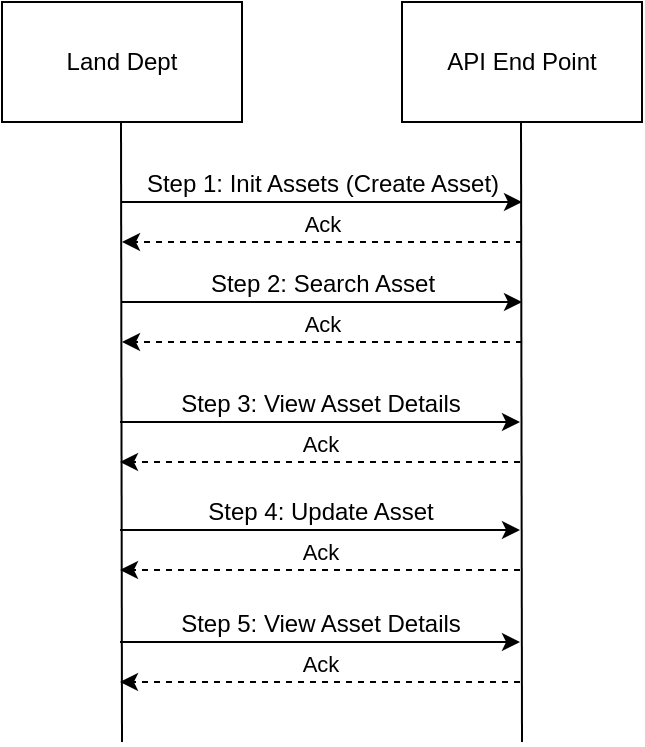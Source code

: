 <mxfile>
    <diagram name="Use Case 1" id="wjLWhG9O7BXnUjjR1Xia">
        <mxGraphModel dx="733" dy="468" grid="1" gridSize="10" guides="1" tooltips="1" connect="1" arrows="1" fold="1" page="1" pageScale="1" pageWidth="827" pageHeight="1169" background="#FFFFFF" math="0" shadow="0">
            <root>
                <mxCell id="QaKN9XaU45FM20FiXpmv-0"/>
                <mxCell id="QaKN9XaU45FM20FiXpmv-1" parent="QaKN9XaU45FM20FiXpmv-0"/>
                <mxCell id="QaKN9XaU45FM20FiXpmv-4" value="Land Dept" style="rounded=0;whiteSpace=wrap;html=1;labelBackgroundColor=none;fillColor=#FFFFFF;strokeColor=#000000;fontColor=#000000;" parent="QaKN9XaU45FM20FiXpmv-1" vertex="1">
                    <mxGeometry x="340" y="110" width="120" height="60" as="geometry"/>
                </mxCell>
                <mxCell id="QaKN9XaU45FM20FiXpmv-5" value="API End Point" style="rounded=0;whiteSpace=wrap;html=1;labelBackgroundColor=none;fillColor=#FFFFFF;strokeColor=#000000;fontColor=#000000;" parent="QaKN9XaU45FM20FiXpmv-1" vertex="1">
                    <mxGeometry x="540" y="110" width="120" height="60" as="geometry"/>
                </mxCell>
                <mxCell id="QaKN9XaU45FM20FiXpmv-6" value="" style="endArrow=none;html=1;entryX=0.5;entryY=1;entryDx=0;entryDy=0;fontColor=#000000;strokeColor=#000000;labelBackgroundColor=none;" parent="QaKN9XaU45FM20FiXpmv-1" edge="1">
                    <mxGeometry width="50" height="50" relative="1" as="geometry">
                        <mxPoint x="400" y="480" as="sourcePoint"/>
                        <mxPoint x="399.5" y="170" as="targetPoint"/>
                    </mxGeometry>
                </mxCell>
                <mxCell id="QaKN9XaU45FM20FiXpmv-7" value="" style="endArrow=none;html=1;entryX=0.5;entryY=1;entryDx=0;entryDy=0;fontColor=#000000;strokeColor=#000000;labelBackgroundColor=none;" parent="QaKN9XaU45FM20FiXpmv-1" edge="1">
                    <mxGeometry width="50" height="50" relative="1" as="geometry">
                        <mxPoint x="600" y="480" as="sourcePoint"/>
                        <mxPoint x="599.5" y="170" as="targetPoint"/>
                    </mxGeometry>
                </mxCell>
                <mxCell id="QaKN9XaU45FM20FiXpmv-8" value="&lt;span style=&quot;font-family: Helvetica; font-size: 12px; font-style: normal; font-variant-ligatures: normal; font-variant-caps: normal; font-weight: 400; letter-spacing: normal; orphans: 2; text-align: center; text-indent: 0px; text-transform: none; widows: 2; word-spacing: 0px; -webkit-text-stroke-width: 0px; text-decoration-thickness: initial; text-decoration-style: initial; text-decoration-color: initial; float: none; display: inline !important;&quot;&gt;Step 1: Init Assets (Create Asset)&lt;/span&gt;" style="endArrow=classic;html=1;fontColor=#000000;strokeColor=#000000;labelBackgroundColor=none;verticalAlign=bottom;" parent="QaKN9XaU45FM20FiXpmv-1" edge="1">
                    <mxGeometry width="50" height="50" relative="1" as="geometry">
                        <mxPoint x="400" y="210" as="sourcePoint"/>
                        <mxPoint x="600" y="210" as="targetPoint"/>
                    </mxGeometry>
                </mxCell>
                <mxCell id="QaKN9XaU45FM20FiXpmv-9" value="Ack" style="endArrow=classic;html=1;dashed=1;fontColor=#000000;strokeColor=#000000;labelBackgroundColor=none;verticalAlign=bottom;" parent="QaKN9XaU45FM20FiXpmv-1" edge="1">
                    <mxGeometry width="50" height="50" relative="1" as="geometry">
                        <mxPoint x="600" y="230" as="sourcePoint"/>
                        <mxPoint x="400" y="230" as="targetPoint"/>
                    </mxGeometry>
                </mxCell>
                <mxCell id="QaKN9XaU45FM20FiXpmv-18" value="&lt;span style=&quot;font-family: Helvetica; font-size: 12px; font-style: normal; font-variant-ligatures: normal; font-variant-caps: normal; font-weight: 400; letter-spacing: normal; orphans: 2; text-align: center; text-indent: 0px; text-transform: none; widows: 2; word-spacing: 0px; -webkit-text-stroke-width: 0px; text-decoration-thickness: initial; text-decoration-style: initial; text-decoration-color: initial; float: none; display: inline !important;&quot;&gt;Step 3: View Asset Details&lt;/span&gt;" style="endArrow=classic;html=1;fontColor=#000000;strokeColor=#000000;labelBackgroundColor=none;verticalAlign=bottom;" parent="QaKN9XaU45FM20FiXpmv-1" edge="1">
                    <mxGeometry width="50" height="50" relative="1" as="geometry">
                        <mxPoint x="399" y="320" as="sourcePoint"/>
                        <mxPoint x="599" y="320" as="targetPoint"/>
                    </mxGeometry>
                </mxCell>
                <mxCell id="QaKN9XaU45FM20FiXpmv-19" value="Ack" style="endArrow=classic;html=1;dashed=1;fontColor=#000000;strokeColor=#000000;labelBackgroundColor=none;verticalAlign=bottom;" parent="QaKN9XaU45FM20FiXpmv-1" edge="1">
                    <mxGeometry width="50" height="50" relative="1" as="geometry">
                        <mxPoint x="599" y="340" as="sourcePoint"/>
                        <mxPoint x="399" y="340" as="targetPoint"/>
                    </mxGeometry>
                </mxCell>
                <mxCell id="QaKN9XaU45FM20FiXpmv-20" value="&lt;span style=&quot;font-family: Helvetica; font-size: 12px; font-style: normal; font-variant-ligatures: normal; font-variant-caps: normal; font-weight: 400; letter-spacing: normal; orphans: 2; text-align: center; text-indent: 0px; text-transform: none; widows: 2; word-spacing: 0px; -webkit-text-stroke-width: 0px; text-decoration-thickness: initial; text-decoration-style: initial; text-decoration-color: initial; float: none; display: inline !important;&quot;&gt;Step 4: Update Asset&lt;/span&gt;" style="endArrow=classic;html=1;fontColor=#000000;strokeColor=#000000;labelBackgroundColor=none;verticalAlign=bottom;" parent="QaKN9XaU45FM20FiXpmv-1" edge="1">
                    <mxGeometry width="50" height="50" relative="1" as="geometry">
                        <mxPoint x="399" y="374" as="sourcePoint"/>
                        <mxPoint x="599" y="374" as="targetPoint"/>
                    </mxGeometry>
                </mxCell>
                <mxCell id="QaKN9XaU45FM20FiXpmv-21" value="Ack" style="endArrow=classic;html=1;dashed=1;fontColor=#000000;strokeColor=#000000;labelBackgroundColor=none;verticalAlign=bottom;" parent="QaKN9XaU45FM20FiXpmv-1" edge="1">
                    <mxGeometry width="50" height="50" relative="1" as="geometry">
                        <mxPoint x="599" y="394" as="sourcePoint"/>
                        <mxPoint x="399" y="394" as="targetPoint"/>
                    </mxGeometry>
                </mxCell>
                <mxCell id="QaKN9XaU45FM20FiXpmv-24" value="&lt;span style=&quot;font-family: Helvetica; font-size: 12px; font-style: normal; font-variant-ligatures: normal; font-variant-caps: normal; font-weight: 400; letter-spacing: normal; orphans: 2; text-align: center; text-indent: 0px; text-transform: none; widows: 2; word-spacing: 0px; -webkit-text-stroke-width: 0px; text-decoration-thickness: initial; text-decoration-style: initial; text-decoration-color: initial; float: none; display: inline !important;&quot;&gt;Step 5: View Asset Details&lt;/span&gt;" style="endArrow=classic;html=1;fontColor=#000000;strokeColor=#000000;labelBackgroundColor=none;verticalAlign=bottom;" parent="QaKN9XaU45FM20FiXpmv-1" edge="1">
                    <mxGeometry width="50" height="50" relative="1" as="geometry">
                        <mxPoint x="399" y="430" as="sourcePoint"/>
                        <mxPoint x="599" y="430" as="targetPoint"/>
                    </mxGeometry>
                </mxCell>
                <mxCell id="QaKN9XaU45FM20FiXpmv-25" value="Ack" style="endArrow=classic;html=1;dashed=1;fontColor=#000000;strokeColor=#000000;labelBackgroundColor=none;verticalAlign=bottom;" parent="QaKN9XaU45FM20FiXpmv-1" edge="1">
                    <mxGeometry width="50" height="50" relative="1" as="geometry">
                        <mxPoint x="599" y="450" as="sourcePoint"/>
                        <mxPoint x="399" y="450" as="targetPoint"/>
                    </mxGeometry>
                </mxCell>
                <mxCell id="QaKN9XaU45FM20FiXpmv-28" value="&lt;span style=&quot;font-family: Helvetica; font-size: 12px; font-style: normal; font-variant-ligatures: normal; font-variant-caps: normal; font-weight: 400; letter-spacing: normal; orphans: 2; text-align: center; text-indent: 0px; text-transform: none; widows: 2; word-spacing: 0px; -webkit-text-stroke-width: 0px; text-decoration-thickness: initial; text-decoration-style: initial; text-decoration-color: initial; float: none; display: inline !important;&quot;&gt;Step 2: Search Asset&lt;/span&gt;" style="endArrow=classic;html=1;fontColor=#000000;strokeColor=#000000;labelBackgroundColor=none;verticalAlign=bottom;" parent="QaKN9XaU45FM20FiXpmv-1" edge="1">
                    <mxGeometry width="50" height="50" relative="1" as="geometry">
                        <mxPoint x="400" y="260" as="sourcePoint"/>
                        <mxPoint x="600" y="260" as="targetPoint"/>
                    </mxGeometry>
                </mxCell>
                <mxCell id="QaKN9XaU45FM20FiXpmv-29" value="Ack" style="endArrow=classic;html=1;dashed=1;fontColor=#000000;strokeColor=#000000;labelBackgroundColor=none;verticalAlign=bottom;" parent="QaKN9XaU45FM20FiXpmv-1" edge="1">
                    <mxGeometry width="50" height="50" relative="1" as="geometry">
                        <mxPoint x="600" y="280" as="sourcePoint"/>
                        <mxPoint x="400" y="280" as="targetPoint"/>
                    </mxGeometry>
                </mxCell>
            </root>
        </mxGraphModel>
    </diagram>
    <diagram name="Use Case 2" id="qTfPdUrLvc2fVY0F7mJF">
        <mxGraphModel dx="1158" dy="592" grid="1" gridSize="10" guides="1" tooltips="1" connect="1" arrows="1" fold="1" page="1" pageScale="1" pageWidth="827" pageHeight="1169" background="#FFFFFF" math="0" shadow="0">
            <root>
                <mxCell id="Q-D8Wfmq9RS3TgAQPHdY-0"/>
                <mxCell id="Q-D8Wfmq9RS3TgAQPHdY-1" parent="Q-D8Wfmq9RS3TgAQPHdY-0"/>
                <mxCell id="Q-D8Wfmq9RS3TgAQPHdY-2" value="3rd Party" style="rounded=0;whiteSpace=wrap;html=1;labelBackgroundColor=none;fillColor=#FFFFFF;strokeColor=#000000;fontColor=#000000;" parent="Q-D8Wfmq9RS3TgAQPHdY-1" vertex="1">
                    <mxGeometry x="130" y="110" width="120" height="60" as="geometry"/>
                </mxCell>
                <mxCell id="Q-D8Wfmq9RS3TgAQPHdY-3" value="" style="endArrow=none;html=1;entryX=0.5;entryY=1;entryDx=0;entryDy=0;fontColor=#000000;strokeColor=#000000;labelBackgroundColor=none;" parent="Q-D8Wfmq9RS3TgAQPHdY-1" target="Q-D8Wfmq9RS3TgAQPHdY-2" edge="1">
                    <mxGeometry width="50" height="50" relative="1" as="geometry">
                        <mxPoint x="190" y="780" as="sourcePoint"/>
                        <mxPoint x="230" y="210" as="targetPoint"/>
                    </mxGeometry>
                </mxCell>
                <mxCell id="Q-D8Wfmq9RS3TgAQPHdY-4" value="Land Dept" style="rounded=0;whiteSpace=wrap;html=1;labelBackgroundColor=none;fillColor=#FFFFFF;strokeColor=#000000;fontColor=#000000;" parent="Q-D8Wfmq9RS3TgAQPHdY-1" vertex="1">
                    <mxGeometry x="340" y="110" width="120" height="60" as="geometry"/>
                </mxCell>
                <mxCell id="Q-D8Wfmq9RS3TgAQPHdY-5" value="API End Point" style="rounded=0;whiteSpace=wrap;html=1;labelBackgroundColor=none;fillColor=#FFFFFF;strokeColor=#000000;fontColor=#000000;" parent="Q-D8Wfmq9RS3TgAQPHdY-1" vertex="1">
                    <mxGeometry x="540" y="110" width="120" height="60" as="geometry"/>
                </mxCell>
                <mxCell id="Q-D8Wfmq9RS3TgAQPHdY-6" value="" style="endArrow=none;html=1;entryX=0.5;entryY=1;entryDx=0;entryDy=0;fontColor=#000000;strokeColor=#000000;labelBackgroundColor=none;" parent="Q-D8Wfmq9RS3TgAQPHdY-1" edge="1">
                    <mxGeometry width="50" height="50" relative="1" as="geometry">
                        <mxPoint x="400" y="780" as="sourcePoint"/>
                        <mxPoint x="399.5" y="170" as="targetPoint"/>
                    </mxGeometry>
                </mxCell>
                <mxCell id="Q-D8Wfmq9RS3TgAQPHdY-7" value="" style="endArrow=none;html=1;entryX=0.5;entryY=1;entryDx=0;entryDy=0;fontColor=#000000;strokeColor=#000000;labelBackgroundColor=none;" parent="Q-D8Wfmq9RS3TgAQPHdY-1" edge="1">
                    <mxGeometry width="50" height="50" relative="1" as="geometry">
                        <mxPoint x="600" y="780" as="sourcePoint"/>
                        <mxPoint x="599.5" y="170" as="targetPoint"/>
                    </mxGeometry>
                </mxCell>
                <mxCell id="Q-D8Wfmq9RS3TgAQPHdY-8" value="&lt;span style=&quot;font-family: Helvetica; font-size: 12px; font-style: normal; font-variant-ligatures: normal; font-variant-caps: normal; font-weight: 400; letter-spacing: normal; orphans: 2; text-align: center; text-indent: 0px; text-transform: none; widows: 2; word-spacing: 0px; -webkit-text-stroke-width: 0px; text-decoration-thickness: initial; text-decoration-style: initial; text-decoration-color: initial; float: none; display: inline !important;&quot;&gt;Step 0: Init Assets (Create Asset)&lt;/span&gt;" style="endArrow=classic;html=1;fontColor=#000000;strokeColor=#000000;labelBackgroundColor=none;verticalAlign=bottom;" parent="Q-D8Wfmq9RS3TgAQPHdY-1" edge="1">
                    <mxGeometry width="50" height="50" relative="1" as="geometry">
                        <mxPoint x="400" y="210" as="sourcePoint"/>
                        <mxPoint x="600" y="210" as="targetPoint"/>
                    </mxGeometry>
                </mxCell>
                <mxCell id="Q-D8Wfmq9RS3TgAQPHdY-9" value="Ack" style="endArrow=classic;html=1;dashed=1;fontColor=#000000;strokeColor=#000000;labelBackgroundColor=none;verticalAlign=bottom;" parent="Q-D8Wfmq9RS3TgAQPHdY-1" edge="1">
                    <mxGeometry width="50" height="50" relative="1" as="geometry">
                        <mxPoint x="600" y="230" as="sourcePoint"/>
                        <mxPoint x="400" y="230" as="targetPoint"/>
                    </mxGeometry>
                </mxCell>
                <mxCell id="Q-D8Wfmq9RS3TgAQPHdY-10" value="&lt;meta charset=&quot;utf-8&quot;&gt;&lt;span style=&quot;font-family: Helvetica; font-size: 12px; font-style: normal; font-variant-ligatures: normal; font-variant-caps: normal; font-weight: 400; letter-spacing: normal; orphans: 2; text-align: center; text-indent: 0px; text-transform: none; widows: 2; word-spacing: 0px; -webkit-text-stroke-width: 0px; text-decoration-thickness: initial; text-decoration-style: initial; text-decoration-color: initial; float: none; display: inline !important;&quot;&gt;Step 1: Search Asset&lt;/span&gt;" style="endArrow=classic;html=1;fontColor=#000000;strokeColor=#000000;labelBackgroundColor=none;verticalAlign=bottom;" parent="Q-D8Wfmq9RS3TgAQPHdY-1" edge="1">
                    <mxGeometry width="50" height="50" relative="1" as="geometry">
                        <mxPoint x="190" y="270" as="sourcePoint"/>
                        <mxPoint x="600" y="270" as="targetPoint"/>
                    </mxGeometry>
                </mxCell>
                <mxCell id="Q-D8Wfmq9RS3TgAQPHdY-11" value="Ack" style="endArrow=classic;html=1;dashed=1;fontColor=#000000;strokeColor=#000000;labelBackgroundColor=none;verticalAlign=bottom;" parent="Q-D8Wfmq9RS3TgAQPHdY-1" edge="1">
                    <mxGeometry width="50" height="50" relative="1" as="geometry">
                        <mxPoint x="600" y="290" as="sourcePoint"/>
                        <mxPoint x="190" y="290" as="targetPoint"/>
                    </mxGeometry>
                </mxCell>
                <mxCell id="Q-D8Wfmq9RS3TgAQPHdY-12" value="&lt;span style=&quot;font-family: Helvetica; font-size: 12px; font-style: normal; font-variant-ligatures: normal; font-variant-caps: normal; font-weight: 400; letter-spacing: normal; orphans: 2; text-align: center; text-indent: 0px; text-transform: none; widows: 2; word-spacing: 0px; -webkit-text-stroke-width: 0px; text-decoration-thickness: initial; text-decoration-style: initial; text-decoration-color: initial; float: none; display: inline !important;&quot;&gt;Step 2: Submit Asset transaction&lt;/span&gt;" style="endArrow=classic;html=1;fontColor=#000000;strokeColor=#000000;labelBackgroundColor=none;verticalAlign=bottom;" parent="Q-D8Wfmq9RS3TgAQPHdY-1" edge="1">
                    <mxGeometry width="50" height="50" relative="1" as="geometry">
                        <mxPoint x="190" y="320" as="sourcePoint"/>
                        <mxPoint x="600" y="320" as="targetPoint"/>
                    </mxGeometry>
                </mxCell>
                <mxCell id="Q-D8Wfmq9RS3TgAQPHdY-13" value="Ack" style="endArrow=classic;html=1;dashed=1;fontColor=#000000;strokeColor=#000000;labelBackgroundColor=none;verticalAlign=bottom;" parent="Q-D8Wfmq9RS3TgAQPHdY-1" edge="1">
                    <mxGeometry width="50" height="50" relative="1" as="geometry">
                        <mxPoint x="600" y="340" as="sourcePoint"/>
                        <mxPoint x="190" y="340" as="targetPoint"/>
                    </mxGeometry>
                </mxCell>
                <mxCell id="Q-D8Wfmq9RS3TgAQPHdY-14" value="&lt;span style=&quot;font-family: Helvetica; font-size: 12px; font-style: normal; font-variant-ligatures: normal; font-variant-caps: normal; font-weight: 400; letter-spacing: normal; orphans: 2; text-align: center; text-indent: 0px; text-transform: none; widows: 2; word-spacing: 0px; -webkit-text-stroke-width: 0px; text-decoration-thickness: initial; text-decoration-style: initial; text-decoration-color: initial; float: none; display: inline !important;&quot;&gt;Step 3: View Asset (transaction in pending)&lt;/span&gt;" style="endArrow=classic;html=1;fontColor=#000000;strokeColor=#000000;labelBackgroundColor=none;verticalAlign=bottom;" parent="Q-D8Wfmq9RS3TgAQPHdY-1" edge="1">
                    <mxGeometry width="50" height="50" relative="1" as="geometry">
                        <mxPoint x="190" y="360" as="sourcePoint"/>
                        <mxPoint x="600" y="360" as="targetPoint"/>
                    </mxGeometry>
                </mxCell>
                <mxCell id="Q-D8Wfmq9RS3TgAQPHdY-15" value="Ack" style="endArrow=classic;html=1;dashed=1;fontColor=#000000;strokeColor=#000000;labelBackgroundColor=none;verticalAlign=bottom;" parent="Q-D8Wfmq9RS3TgAQPHdY-1" edge="1">
                    <mxGeometry width="50" height="50" relative="1" as="geometry">
                        <mxPoint x="600" y="380" as="sourcePoint"/>
                        <mxPoint x="190" y="380" as="targetPoint"/>
                    </mxGeometry>
                </mxCell>
                <mxCell id="Q-D8Wfmq9RS3TgAQPHdY-16" value="&lt;span style=&quot;font-family: Helvetica; font-size: 12px; font-style: normal; font-variant-ligatures: normal; font-variant-caps: normal; font-weight: 400; letter-spacing: normal; orphans: 2; text-align: center; text-indent: 0px; text-transform: none; widows: 2; word-spacing: 0px; -webkit-text-stroke-width: 0px; text-decoration-thickness: initial; text-decoration-style: initial; text-decoration-color: initial; float: none; display: inline !important;&quot;&gt;Step 4: View Summary&lt;/span&gt;" style="endArrow=classic;html=1;fontColor=#000000;strokeColor=#000000;labelBackgroundColor=none;verticalAlign=bottom;" parent="Q-D8Wfmq9RS3TgAQPHdY-1" edge="1">
                    <mxGeometry width="50" height="50" relative="1" as="geometry">
                        <mxPoint x="399" y="410" as="sourcePoint"/>
                        <mxPoint x="599" y="410" as="targetPoint"/>
                    </mxGeometry>
                </mxCell>
                <mxCell id="Q-D8Wfmq9RS3TgAQPHdY-17" value="Ack" style="endArrow=classic;html=1;dashed=1;fontColor=#000000;strokeColor=#000000;labelBackgroundColor=none;verticalAlign=bottom;" parent="Q-D8Wfmq9RS3TgAQPHdY-1" edge="1">
                    <mxGeometry width="50" height="50" relative="1" as="geometry">
                        <mxPoint x="599" y="430" as="sourcePoint"/>
                        <mxPoint x="399" y="430" as="targetPoint"/>
                    </mxGeometry>
                </mxCell>
                <mxCell id="Q-D8Wfmq9RS3TgAQPHdY-18" value="&lt;span style=&quot;font-family: Helvetica; font-size: 12px; font-style: normal; font-variant-ligatures: normal; font-variant-caps: normal; font-weight: 400; letter-spacing: normal; orphans: 2; text-align: center; text-indent: 0px; text-transform: none; widows: 2; word-spacing: 0px; -webkit-text-stroke-width: 0px; text-decoration-thickness: initial; text-decoration-style: initial; text-decoration-color: initial; float: none; display: inline !important;&quot;&gt;Step 6: View Asset Details&lt;/span&gt;" style="endArrow=classic;html=1;fontColor=#000000;strokeColor=#000000;labelBackgroundColor=none;verticalAlign=bottom;" parent="Q-D8Wfmq9RS3TgAQPHdY-1" edge="1">
                    <mxGeometry width="50" height="50" relative="1" as="geometry">
                        <mxPoint x="399" y="520" as="sourcePoint"/>
                        <mxPoint x="599" y="520" as="targetPoint"/>
                    </mxGeometry>
                </mxCell>
                <mxCell id="Q-D8Wfmq9RS3TgAQPHdY-19" value="Ack" style="endArrow=classic;html=1;dashed=1;fontColor=#000000;strokeColor=#000000;labelBackgroundColor=none;verticalAlign=bottom;" parent="Q-D8Wfmq9RS3TgAQPHdY-1" edge="1">
                    <mxGeometry width="50" height="50" relative="1" as="geometry">
                        <mxPoint x="599" y="540" as="sourcePoint"/>
                        <mxPoint x="399" y="540" as="targetPoint"/>
                    </mxGeometry>
                </mxCell>
                <mxCell id="Q-D8Wfmq9RS3TgAQPHdY-20" value="&lt;span style=&quot;font-family: Helvetica; font-size: 12px; font-style: normal; font-variant-ligatures: normal; font-variant-caps: normal; font-weight: 400; letter-spacing: normal; orphans: 2; text-align: center; text-indent: 0px; text-transform: none; widows: 2; word-spacing: 0px; -webkit-text-stroke-width: 0px; text-decoration-thickness: initial; text-decoration-style: initial; text-decoration-color: initial; float: none; display: inline !important;&quot;&gt;Step 7: Approve / Reject transaction&lt;/span&gt;" style="endArrow=classic;html=1;fontColor=#000000;strokeColor=#000000;labelBackgroundColor=none;verticalAlign=bottom;" parent="Q-D8Wfmq9RS3TgAQPHdY-1" edge="1">
                    <mxGeometry width="50" height="50" relative="1" as="geometry">
                        <mxPoint x="399" y="574" as="sourcePoint"/>
                        <mxPoint x="599" y="574" as="targetPoint"/>
                    </mxGeometry>
                </mxCell>
                <mxCell id="Q-D8Wfmq9RS3TgAQPHdY-21" value="Ack" style="endArrow=classic;html=1;dashed=1;fontColor=#000000;strokeColor=#000000;labelBackgroundColor=none;verticalAlign=bottom;" parent="Q-D8Wfmq9RS3TgAQPHdY-1" edge="1">
                    <mxGeometry width="50" height="50" relative="1" as="geometry">
                        <mxPoint x="599" y="594" as="sourcePoint"/>
                        <mxPoint x="399" y="594" as="targetPoint"/>
                    </mxGeometry>
                </mxCell>
                <mxCell id="Q-D8Wfmq9RS3TgAQPHdY-22" value="&lt;span style=&quot;font-family: Helvetica; font-size: 12px; font-style: normal; font-variant-ligatures: normal; font-variant-caps: normal; font-weight: 400; letter-spacing: normal; orphans: 2; text-align: center; text-indent: 0px; text-transform: none; widows: 2; word-spacing: 0px; -webkit-text-stroke-width: 0px; text-decoration-thickness: initial; text-decoration-style: initial; text-decoration-color: initial; float: none; display: inline !important;&quot;&gt;Step 9: View Summary&lt;/span&gt;" style="endArrow=classic;html=1;fontColor=#000000;strokeColor=#000000;labelBackgroundColor=none;verticalAlign=bottom;" parent="Q-D8Wfmq9RS3TgAQPHdY-1" edge="1">
                    <mxGeometry width="50" height="50" relative="1" as="geometry">
                        <mxPoint x="399" y="680" as="sourcePoint"/>
                        <mxPoint x="599" y="680" as="targetPoint"/>
                    </mxGeometry>
                </mxCell>
                <mxCell id="Q-D8Wfmq9RS3TgAQPHdY-23" value="Ack" style="endArrow=classic;html=1;dashed=1;fontColor=#000000;strokeColor=#000000;labelBackgroundColor=none;verticalAlign=bottom;" parent="Q-D8Wfmq9RS3TgAQPHdY-1" edge="1">
                    <mxGeometry width="50" height="50" relative="1" as="geometry">
                        <mxPoint x="599" y="700" as="sourcePoint"/>
                        <mxPoint x="399" y="700" as="targetPoint"/>
                    </mxGeometry>
                </mxCell>
                <mxCell id="Q-D8Wfmq9RS3TgAQPHdY-24" value="&lt;span style=&quot;font-family: Helvetica; font-size: 12px; font-style: normal; font-variant-ligatures: normal; font-variant-caps: normal; font-weight: 400; letter-spacing: normal; orphans: 2; text-align: center; text-indent: 0px; text-transform: none; widows: 2; word-spacing: 0px; -webkit-text-stroke-width: 0px; text-decoration-thickness: initial; text-decoration-style: initial; text-decoration-color: initial; float: none; display: inline !important;&quot;&gt;Step 8: View Asset Details&lt;/span&gt;" style="endArrow=classic;html=1;fontColor=#000000;strokeColor=#000000;labelBackgroundColor=none;verticalAlign=bottom;" parent="Q-D8Wfmq9RS3TgAQPHdY-1" edge="1">
                    <mxGeometry width="50" height="50" relative="1" as="geometry">
                        <mxPoint x="399" y="630" as="sourcePoint"/>
                        <mxPoint x="599" y="630" as="targetPoint"/>
                    </mxGeometry>
                </mxCell>
                <mxCell id="Q-D8Wfmq9RS3TgAQPHdY-25" value="Ack" style="endArrow=classic;html=1;dashed=1;fontColor=#000000;strokeColor=#000000;labelBackgroundColor=none;verticalAlign=bottom;" parent="Q-D8Wfmq9RS3TgAQPHdY-1" edge="1">
                    <mxGeometry width="50" height="50" relative="1" as="geometry">
                        <mxPoint x="599" y="650" as="sourcePoint"/>
                        <mxPoint x="399" y="650" as="targetPoint"/>
                    </mxGeometry>
                </mxCell>
                <mxCell id="Q-D8Wfmq9RS3TgAQPHdY-26" value="&lt;span style=&quot;font-family: Helvetica; font-size: 12px; font-style: normal; font-variant-ligatures: normal; font-variant-caps: normal; font-weight: 400; letter-spacing: normal; orphans: 2; text-align: center; text-indent: 0px; text-transform: none; widows: 2; word-spacing: 0px; -webkit-text-stroke-width: 0px; text-decoration-thickness: initial; text-decoration-style: initial; text-decoration-color: initial; float: none; display: inline !important;&quot;&gt;Step 10: View Asset (transaction stored in history)&lt;/span&gt;" style="endArrow=classic;html=1;fontColor=#000000;strokeColor=#000000;labelBackgroundColor=none;verticalAlign=bottom;" parent="Q-D8Wfmq9RS3TgAQPHdY-1" edge="1">
                    <mxGeometry width="50" height="50" relative="1" as="geometry">
                        <mxPoint x="190" y="730" as="sourcePoint"/>
                        <mxPoint x="600" y="730" as="targetPoint"/>
                    </mxGeometry>
                </mxCell>
                <mxCell id="Q-D8Wfmq9RS3TgAQPHdY-27" value="Ack" style="endArrow=classic;html=1;dashed=1;fontColor=#000000;strokeColor=#000000;labelBackgroundColor=none;verticalAlign=bottom;" parent="Q-D8Wfmq9RS3TgAQPHdY-1" edge="1">
                    <mxGeometry width="50" height="50" relative="1" as="geometry">
                        <mxPoint x="600" y="750" as="sourcePoint"/>
                        <mxPoint x="190" y="750" as="targetPoint"/>
                    </mxGeometry>
                </mxCell>
                <mxCell id="Q-D8Wfmq9RS3TgAQPHdY-28" value="&lt;span style=&quot;font-family: Helvetica; font-size: 12px; font-style: normal; font-variant-ligatures: normal; font-variant-caps: normal; font-weight: 400; letter-spacing: normal; orphans: 2; text-align: center; text-indent: 0px; text-transform: none; widows: 2; word-spacing: 0px; -webkit-text-stroke-width: 0px; text-decoration-thickness: initial; text-decoration-style: initial; text-decoration-color: initial; float: none; display: inline !important;&quot;&gt;Step 5: View Asset&lt;/span&gt;" style="endArrow=classic;html=1;fontColor=#000000;strokeColor=#000000;labelBackgroundColor=none;verticalAlign=bottom;" parent="Q-D8Wfmq9RS3TgAQPHdY-1" edge="1">
                    <mxGeometry width="50" height="50" relative="1" as="geometry">
                        <mxPoint x="400" y="460" as="sourcePoint"/>
                        <mxPoint x="600" y="460" as="targetPoint"/>
                    </mxGeometry>
                </mxCell>
                <mxCell id="Q-D8Wfmq9RS3TgAQPHdY-29" value="Ack" style="endArrow=classic;html=1;dashed=1;fontColor=#000000;strokeColor=#000000;labelBackgroundColor=none;verticalAlign=bottom;" parent="Q-D8Wfmq9RS3TgAQPHdY-1" edge="1">
                    <mxGeometry width="50" height="50" relative="1" as="geometry">
                        <mxPoint x="600" y="480" as="sourcePoint"/>
                        <mxPoint x="400" y="480" as="targetPoint"/>
                    </mxGeometry>
                </mxCell>
            </root>
        </mxGraphModel>
    </diagram>
    <diagram id="cl0CfTjVMR8A6lklpuig" name="Use Case 3">
        <mxGraphModel dx="1158" dy="592" grid="1" gridSize="10" guides="1" tooltips="1" connect="1" arrows="1" fold="1" page="1" pageScale="1" pageWidth="827" pageHeight="1169" background="#FFFFFF" math="0" shadow="0">
            <root>
                <mxCell id="0"/>
                <mxCell id="1" parent="0"/>
                <mxCell id="2" value="3rd Party" style="rounded=0;whiteSpace=wrap;html=1;labelBackgroundColor=none;fillColor=#FFFFFF;strokeColor=#000000;fontColor=#000000;" parent="1" vertex="1">
                    <mxGeometry x="130" y="110" width="120" height="60" as="geometry"/>
                </mxCell>
                <mxCell id="3" value="" style="endArrow=none;html=1;entryX=0.5;entryY=1;entryDx=0;entryDy=0;fontColor=#000000;strokeColor=#000000;labelBackgroundColor=none;" parent="1" target="2" edge="1">
                    <mxGeometry width="50" height="50" relative="1" as="geometry">
                        <mxPoint x="190" y="780" as="sourcePoint"/>
                        <mxPoint x="230" y="210" as="targetPoint"/>
                    </mxGeometry>
                </mxCell>
                <mxCell id="4" value="Land Dept" style="rounded=0;whiteSpace=wrap;html=1;labelBackgroundColor=none;fillColor=#FFFFFF;strokeColor=#000000;fontColor=#000000;" parent="1" vertex="1">
                    <mxGeometry x="340" y="110" width="120" height="60" as="geometry"/>
                </mxCell>
                <mxCell id="5" value="API End Point" style="rounded=0;whiteSpace=wrap;html=1;labelBackgroundColor=none;fillColor=#FFFFFF;strokeColor=#000000;fontColor=#000000;" parent="1" vertex="1">
                    <mxGeometry x="540" y="110" width="120" height="60" as="geometry"/>
                </mxCell>
                <mxCell id="6" value="" style="endArrow=none;html=1;entryX=0.5;entryY=1;entryDx=0;entryDy=0;fontColor=#000000;strokeColor=#000000;labelBackgroundColor=none;" parent="1" edge="1">
                    <mxGeometry width="50" height="50" relative="1" as="geometry">
                        <mxPoint x="400" y="780" as="sourcePoint"/>
                        <mxPoint x="399.5" y="170" as="targetPoint"/>
                    </mxGeometry>
                </mxCell>
                <mxCell id="7" value="" style="endArrow=none;html=1;entryX=0.5;entryY=1;entryDx=0;entryDy=0;fontColor=#000000;strokeColor=#000000;labelBackgroundColor=none;" parent="1" edge="1">
                    <mxGeometry width="50" height="50" relative="1" as="geometry">
                        <mxPoint x="600" y="780" as="sourcePoint"/>
                        <mxPoint x="599.5" y="170" as="targetPoint"/>
                    </mxGeometry>
                </mxCell>
                <mxCell id="9" value="&lt;span style=&quot;font-family: Helvetica; font-size: 12px; font-style: normal; font-variant-ligatures: normal; font-variant-caps: normal; font-weight: 400; letter-spacing: normal; orphans: 2; text-align: center; text-indent: 0px; text-transform: none; widows: 2; word-spacing: 0px; -webkit-text-stroke-width: 0px; text-decoration-thickness: initial; text-decoration-style: initial; text-decoration-color: initial; float: none; display: inline !important;&quot;&gt;Step 0: Init Assets (Create Asset)&lt;/span&gt;" style="endArrow=classic;html=1;fontColor=#000000;strokeColor=#000000;labelBackgroundColor=none;verticalAlign=bottom;" parent="1" edge="1">
                    <mxGeometry width="50" height="50" relative="1" as="geometry">
                        <mxPoint x="400" y="210" as="sourcePoint"/>
                        <mxPoint x="600" y="210" as="targetPoint"/>
                    </mxGeometry>
                </mxCell>
                <mxCell id="10" value="Ack" style="endArrow=classic;html=1;dashed=1;fontColor=#000000;strokeColor=#000000;labelBackgroundColor=none;verticalAlign=bottom;" parent="1" edge="1">
                    <mxGeometry width="50" height="50" relative="1" as="geometry">
                        <mxPoint x="600" y="230" as="sourcePoint"/>
                        <mxPoint x="400" y="230" as="targetPoint"/>
                    </mxGeometry>
                </mxCell>
                <mxCell id="12" value="&lt;meta charset=&quot;utf-8&quot;&gt;&lt;span style=&quot;font-family: Helvetica; font-size: 12px; font-style: normal; font-variant-ligatures: normal; font-variant-caps: normal; font-weight: 400; letter-spacing: normal; orphans: 2; text-align: center; text-indent: 0px; text-transform: none; widows: 2; word-spacing: 0px; -webkit-text-stroke-width: 0px; text-decoration-thickness: initial; text-decoration-style: initial; text-decoration-color: initial; float: none; display: inline !important;&quot;&gt;Step 1: Search Asset&lt;/span&gt;" style="endArrow=classic;html=1;fontColor=#000000;strokeColor=#000000;labelBackgroundColor=none;verticalAlign=bottom;" parent="1" edge="1">
                    <mxGeometry width="50" height="50" relative="1" as="geometry">
                        <mxPoint x="190" y="270" as="sourcePoint"/>
                        <mxPoint x="600" y="270" as="targetPoint"/>
                    </mxGeometry>
                </mxCell>
                <mxCell id="13" value="Ack" style="endArrow=classic;html=1;dashed=1;fontColor=#000000;strokeColor=#000000;labelBackgroundColor=none;verticalAlign=bottom;" parent="1" edge="1">
                    <mxGeometry width="50" height="50" relative="1" as="geometry">
                        <mxPoint x="600" y="290" as="sourcePoint"/>
                        <mxPoint x="190" y="290" as="targetPoint"/>
                    </mxGeometry>
                </mxCell>
                <mxCell id="21" value="&lt;span style=&quot;font-family: Helvetica; font-size: 12px; font-style: normal; font-variant-ligatures: normal; font-variant-caps: normal; font-weight: 400; letter-spacing: normal; orphans: 2; text-align: center; text-indent: 0px; text-transform: none; widows: 2; word-spacing: 0px; -webkit-text-stroke-width: 0px; text-decoration-thickness: initial; text-decoration-style: initial; text-decoration-color: initial; float: none; display: inline !important;&quot;&gt;Step 2: Submit Asset Incubrance&lt;/span&gt;" style="endArrow=classic;html=1;fontColor=#000000;strokeColor=#000000;labelBackgroundColor=none;verticalAlign=bottom;" parent="1" edge="1">
                    <mxGeometry width="50" height="50" relative="1" as="geometry">
                        <mxPoint x="190" y="320" as="sourcePoint"/>
                        <mxPoint x="600" y="320" as="targetPoint"/>
                    </mxGeometry>
                </mxCell>
                <mxCell id="22" value="Ack" style="endArrow=classic;html=1;dashed=1;fontColor=#000000;strokeColor=#000000;labelBackgroundColor=none;verticalAlign=bottom;" parent="1" edge="1">
                    <mxGeometry width="50" height="50" relative="1" as="geometry">
                        <mxPoint x="600" y="340" as="sourcePoint"/>
                        <mxPoint x="190" y="340" as="targetPoint"/>
                    </mxGeometry>
                </mxCell>
                <mxCell id="23" value="&lt;span style=&quot;font-family: Helvetica; font-size: 12px; font-style: normal; font-variant-ligatures: normal; font-variant-caps: normal; font-weight: 400; letter-spacing: normal; orphans: 2; text-align: center; text-indent: 0px; text-transform: none; widows: 2; word-spacing: 0px; -webkit-text-stroke-width: 0px; text-decoration-thickness: initial; text-decoration-style: initial; text-decoration-color: initial; float: none; display: inline !important;&quot;&gt;Step 3: View Asset (incubrance in pending)&lt;/span&gt;" style="endArrow=classic;html=1;fontColor=#000000;strokeColor=#000000;labelBackgroundColor=none;verticalAlign=bottom;" parent="1" edge="1">
                    <mxGeometry width="50" height="50" relative="1" as="geometry">
                        <mxPoint x="190" y="360" as="sourcePoint"/>
                        <mxPoint x="600" y="360" as="targetPoint"/>
                    </mxGeometry>
                </mxCell>
                <mxCell id="24" value="Ack" style="endArrow=classic;html=1;dashed=1;fontColor=#000000;strokeColor=#000000;labelBackgroundColor=none;verticalAlign=bottom;" parent="1" edge="1">
                    <mxGeometry width="50" height="50" relative="1" as="geometry">
                        <mxPoint x="600" y="380" as="sourcePoint"/>
                        <mxPoint x="190" y="380" as="targetPoint"/>
                    </mxGeometry>
                </mxCell>
                <mxCell id="27" value="&lt;span style=&quot;font-family: Helvetica; font-size: 12px; font-style: normal; font-variant-ligatures: normal; font-variant-caps: normal; font-weight: 400; letter-spacing: normal; orphans: 2; text-align: center; text-indent: 0px; text-transform: none; widows: 2; word-spacing: 0px; -webkit-text-stroke-width: 0px; text-decoration-thickness: initial; text-decoration-style: initial; text-decoration-color: initial; float: none; display: inline !important;&quot;&gt;Step 4: View Summary&lt;/span&gt;" style="endArrow=classic;html=1;fontColor=#000000;strokeColor=#000000;labelBackgroundColor=none;verticalAlign=bottom;" parent="1" edge="1">
                    <mxGeometry width="50" height="50" relative="1" as="geometry">
                        <mxPoint x="399" y="410" as="sourcePoint"/>
                        <mxPoint x="599" y="410" as="targetPoint"/>
                    </mxGeometry>
                </mxCell>
                <mxCell id="28" value="Ack" style="endArrow=classic;html=1;dashed=1;fontColor=#000000;strokeColor=#000000;labelBackgroundColor=none;verticalAlign=bottom;" parent="1" edge="1">
                    <mxGeometry width="50" height="50" relative="1" as="geometry">
                        <mxPoint x="599" y="430" as="sourcePoint"/>
                        <mxPoint x="399" y="430" as="targetPoint"/>
                    </mxGeometry>
                </mxCell>
                <mxCell id="29" value="&lt;span style=&quot;font-family: Helvetica; font-size: 12px; font-style: normal; font-variant-ligatures: normal; font-variant-caps: normal; font-weight: 400; letter-spacing: normal; orphans: 2; text-align: center; text-indent: 0px; text-transform: none; widows: 2; word-spacing: 0px; -webkit-text-stroke-width: 0px; text-decoration-thickness: initial; text-decoration-style: initial; text-decoration-color: initial; float: none; display: inline !important;&quot;&gt;Step 6: View Asset Details&lt;/span&gt;" style="endArrow=classic;html=1;fontColor=#000000;strokeColor=#000000;labelBackgroundColor=none;verticalAlign=bottom;" parent="1" edge="1">
                    <mxGeometry width="50" height="50" relative="1" as="geometry">
                        <mxPoint x="399" y="520" as="sourcePoint"/>
                        <mxPoint x="599" y="520" as="targetPoint"/>
                    </mxGeometry>
                </mxCell>
                <mxCell id="30" value="Ack" style="endArrow=classic;html=1;dashed=1;fontColor=#000000;strokeColor=#000000;labelBackgroundColor=none;verticalAlign=bottom;" parent="1" edge="1">
                    <mxGeometry width="50" height="50" relative="1" as="geometry">
                        <mxPoint x="599" y="540" as="sourcePoint"/>
                        <mxPoint x="399" y="540" as="targetPoint"/>
                    </mxGeometry>
                </mxCell>
                <mxCell id="31" value="&lt;span style=&quot;font-family: Helvetica; font-size: 12px; font-style: normal; font-variant-ligatures: normal; font-variant-caps: normal; font-weight: 400; letter-spacing: normal; orphans: 2; text-align: center; text-indent: 0px; text-transform: none; widows: 2; word-spacing: 0px; -webkit-text-stroke-width: 0px; text-decoration-thickness: initial; text-decoration-style: initial; text-decoration-color: initial; float: none; display: inline !important;&quot;&gt;Step 7: Approve / Reject incubrance&lt;/span&gt;" style="endArrow=classic;html=1;fontColor=#000000;strokeColor=#000000;labelBackgroundColor=none;verticalAlign=bottom;" parent="1" edge="1">
                    <mxGeometry width="50" height="50" relative="1" as="geometry">
                        <mxPoint x="399" y="574" as="sourcePoint"/>
                        <mxPoint x="599" y="574" as="targetPoint"/>
                    </mxGeometry>
                </mxCell>
                <mxCell id="32" value="Ack" style="endArrow=classic;html=1;dashed=1;fontColor=#000000;strokeColor=#000000;labelBackgroundColor=none;verticalAlign=bottom;" parent="1" edge="1">
                    <mxGeometry width="50" height="50" relative="1" as="geometry">
                        <mxPoint x="599" y="594" as="sourcePoint"/>
                        <mxPoint x="399" y="594" as="targetPoint"/>
                    </mxGeometry>
                </mxCell>
                <mxCell id="33" value="&lt;span style=&quot;font-family: Helvetica; font-size: 12px; font-style: normal; font-variant-ligatures: normal; font-variant-caps: normal; font-weight: 400; letter-spacing: normal; orphans: 2; text-align: center; text-indent: 0px; text-transform: none; widows: 2; word-spacing: 0px; -webkit-text-stroke-width: 0px; text-decoration-thickness: initial; text-decoration-style: initial; text-decoration-color: initial; float: none; display: inline !important;&quot;&gt;Step 9: View Summary&lt;/span&gt;" style="endArrow=classic;html=1;fontColor=#000000;strokeColor=#000000;labelBackgroundColor=none;verticalAlign=bottom;" parent="1" edge="1">
                    <mxGeometry width="50" height="50" relative="1" as="geometry">
                        <mxPoint x="399" y="680" as="sourcePoint"/>
                        <mxPoint x="599" y="680" as="targetPoint"/>
                    </mxGeometry>
                </mxCell>
                <mxCell id="34" value="Ack" style="endArrow=classic;html=1;dashed=1;fontColor=#000000;strokeColor=#000000;labelBackgroundColor=none;verticalAlign=bottom;" parent="1" edge="1">
                    <mxGeometry width="50" height="50" relative="1" as="geometry">
                        <mxPoint x="599" y="700" as="sourcePoint"/>
                        <mxPoint x="399" y="700" as="targetPoint"/>
                    </mxGeometry>
                </mxCell>
                <mxCell id="35" value="&lt;span style=&quot;font-family: Helvetica; font-size: 12px; font-style: normal; font-variant-ligatures: normal; font-variant-caps: normal; font-weight: 400; letter-spacing: normal; orphans: 2; text-align: center; text-indent: 0px; text-transform: none; widows: 2; word-spacing: 0px; -webkit-text-stroke-width: 0px; text-decoration-thickness: initial; text-decoration-style: initial; text-decoration-color: initial; float: none; display: inline !important;&quot;&gt;Step 8: View Asset Details&lt;/span&gt;" style="endArrow=classic;html=1;fontColor=#000000;strokeColor=#000000;labelBackgroundColor=none;verticalAlign=bottom;" parent="1" edge="1">
                    <mxGeometry width="50" height="50" relative="1" as="geometry">
                        <mxPoint x="399" y="630" as="sourcePoint"/>
                        <mxPoint x="599" y="630" as="targetPoint"/>
                    </mxGeometry>
                </mxCell>
                <mxCell id="36" value="Ack" style="endArrow=classic;html=1;dashed=1;fontColor=#000000;strokeColor=#000000;labelBackgroundColor=none;verticalAlign=bottom;" parent="1" edge="1">
                    <mxGeometry width="50" height="50" relative="1" as="geometry">
                        <mxPoint x="599" y="650" as="sourcePoint"/>
                        <mxPoint x="399" y="650" as="targetPoint"/>
                    </mxGeometry>
                </mxCell>
                <mxCell id="37" value="&lt;span style=&quot;font-family: Helvetica; font-size: 12px; font-style: normal; font-variant-ligatures: normal; font-variant-caps: normal; font-weight: 400; letter-spacing: normal; orphans: 2; text-align: center; text-indent: 0px; text-transform: none; widows: 2; word-spacing: 0px; -webkit-text-stroke-width: 0px; text-decoration-thickness: initial; text-decoration-style: initial; text-decoration-color: initial; float: none; display: inline !important;&quot;&gt;Step 10: View Asset (incubrance stored in history)&lt;/span&gt;" style="endArrow=classic;html=1;fontColor=#000000;strokeColor=#000000;labelBackgroundColor=none;verticalAlign=bottom;" parent="1" edge="1">
                    <mxGeometry width="50" height="50" relative="1" as="geometry">
                        <mxPoint x="190" y="730" as="sourcePoint"/>
                        <mxPoint x="600" y="730" as="targetPoint"/>
                    </mxGeometry>
                </mxCell>
                <mxCell id="38" value="Ack" style="endArrow=classic;html=1;dashed=1;fontColor=#000000;strokeColor=#000000;labelBackgroundColor=none;verticalAlign=bottom;" parent="1" edge="1">
                    <mxGeometry width="50" height="50" relative="1" as="geometry">
                        <mxPoint x="600" y="750" as="sourcePoint"/>
                        <mxPoint x="190" y="750" as="targetPoint"/>
                    </mxGeometry>
                </mxCell>
                <mxCell id="39" value="&lt;span style=&quot;font-family: Helvetica; font-size: 12px; font-style: normal; font-variant-ligatures: normal; font-variant-caps: normal; font-weight: 400; letter-spacing: normal; orphans: 2; text-align: center; text-indent: 0px; text-transform: none; widows: 2; word-spacing: 0px; -webkit-text-stroke-width: 0px; text-decoration-thickness: initial; text-decoration-style: initial; text-decoration-color: initial; float: none; display: inline !important;&quot;&gt;Step 5: View Asset&lt;/span&gt;" style="endArrow=classic;html=1;fontColor=#000000;strokeColor=#000000;labelBackgroundColor=none;verticalAlign=bottom;" parent="1" edge="1">
                    <mxGeometry width="50" height="50" relative="1" as="geometry">
                        <mxPoint x="400" y="460" as="sourcePoint"/>
                        <mxPoint x="600" y="460" as="targetPoint"/>
                    </mxGeometry>
                </mxCell>
                <mxCell id="40" value="Ack" style="endArrow=classic;html=1;dashed=1;fontColor=#000000;strokeColor=#000000;labelBackgroundColor=none;verticalAlign=bottom;" parent="1" edge="1">
                    <mxGeometry width="50" height="50" relative="1" as="geometry">
                        <mxPoint x="600" y="480" as="sourcePoint"/>
                        <mxPoint x="400" y="480" as="targetPoint"/>
                    </mxGeometry>
                </mxCell>
            </root>
        </mxGraphModel>
    </diagram>
    <diagram name="Use Case 4" id="UsZ0HJ7TI8O-QlhcQDJy">
        <mxGraphModel dx="1158" dy="592" grid="1" gridSize="10" guides="1" tooltips="1" connect="1" arrows="1" fold="1" page="1" pageScale="1" pageWidth="827" pageHeight="1169" background="#FFFFFF" math="0" shadow="0">
            <root>
                <mxCell id="TqY87LfijlDg_Fbx_Fuy-0"/>
                <mxCell id="TqY87LfijlDg_Fbx_Fuy-1" parent="TqY87LfijlDg_Fbx_Fuy-0"/>
                <mxCell id="TqY87LfijlDg_Fbx_Fuy-2" value="3rd Party" style="rounded=0;whiteSpace=wrap;html=1;labelBackgroundColor=none;fillColor=#FFFFFF;strokeColor=#000000;fontColor=#000000;" parent="TqY87LfijlDg_Fbx_Fuy-1" vertex="1">
                    <mxGeometry x="130" y="110" width="120" height="60" as="geometry"/>
                </mxCell>
                <mxCell id="TqY87LfijlDg_Fbx_Fuy-3" value="" style="endArrow=none;html=1;entryX=0.5;entryY=1;entryDx=0;entryDy=0;fontColor=#000000;strokeColor=#000000;labelBackgroundColor=none;" parent="TqY87LfijlDg_Fbx_Fuy-1" target="TqY87LfijlDg_Fbx_Fuy-2" edge="1">
                    <mxGeometry width="50" height="50" relative="1" as="geometry">
                        <mxPoint x="190" y="780" as="sourcePoint"/>
                        <mxPoint x="230" y="210" as="targetPoint"/>
                    </mxGeometry>
                </mxCell>
                <mxCell id="TqY87LfijlDg_Fbx_Fuy-4" value="Land Dept" style="rounded=0;whiteSpace=wrap;html=1;labelBackgroundColor=none;fillColor=#FFFFFF;strokeColor=#000000;fontColor=#000000;" parent="TqY87LfijlDg_Fbx_Fuy-1" vertex="1">
                    <mxGeometry x="340" y="110" width="120" height="60" as="geometry"/>
                </mxCell>
                <mxCell id="TqY87LfijlDg_Fbx_Fuy-5" value="API End Point" style="rounded=0;whiteSpace=wrap;html=1;labelBackgroundColor=none;fillColor=#FFFFFF;strokeColor=#000000;fontColor=#000000;" parent="TqY87LfijlDg_Fbx_Fuy-1" vertex="1">
                    <mxGeometry x="540" y="110" width="120" height="60" as="geometry"/>
                </mxCell>
                <mxCell id="TqY87LfijlDg_Fbx_Fuy-6" value="" style="endArrow=none;html=1;entryX=0.5;entryY=1;entryDx=0;entryDy=0;fontColor=#000000;strokeColor=#000000;labelBackgroundColor=none;" parent="TqY87LfijlDg_Fbx_Fuy-1" edge="1">
                    <mxGeometry width="50" height="50" relative="1" as="geometry">
                        <mxPoint x="400" y="780" as="sourcePoint"/>
                        <mxPoint x="399.5" y="170" as="targetPoint"/>
                    </mxGeometry>
                </mxCell>
                <mxCell id="TqY87LfijlDg_Fbx_Fuy-7" value="" style="endArrow=none;html=1;entryX=0.5;entryY=1;entryDx=0;entryDy=0;fontColor=#000000;strokeColor=#000000;labelBackgroundColor=none;" parent="TqY87LfijlDg_Fbx_Fuy-1" edge="1">
                    <mxGeometry width="50" height="50" relative="1" as="geometry">
                        <mxPoint x="600" y="780" as="sourcePoint"/>
                        <mxPoint x="599.5" y="170" as="targetPoint"/>
                    </mxGeometry>
                </mxCell>
                <mxCell id="TqY87LfijlDg_Fbx_Fuy-8" value="&lt;span style=&quot;font-family: Helvetica; font-size: 12px; font-style: normal; font-variant-ligatures: normal; font-variant-caps: normal; font-weight: 400; letter-spacing: normal; orphans: 2; text-align: center; text-indent: 0px; text-transform: none; widows: 2; word-spacing: 0px; -webkit-text-stroke-width: 0px; text-decoration-thickness: initial; text-decoration-style: initial; text-decoration-color: initial; float: none; display: inline !important;&quot;&gt;Step 0: Init Assets (Create Asset)&lt;/span&gt;" style="endArrow=classic;html=1;fontColor=#000000;strokeColor=#000000;labelBackgroundColor=none;verticalAlign=bottom;" parent="TqY87LfijlDg_Fbx_Fuy-1" edge="1">
                    <mxGeometry width="50" height="50" relative="1" as="geometry">
                        <mxPoint x="400" y="210" as="sourcePoint"/>
                        <mxPoint x="600" y="210" as="targetPoint"/>
                    </mxGeometry>
                </mxCell>
                <mxCell id="TqY87LfijlDg_Fbx_Fuy-9" value="Ack" style="endArrow=classic;html=1;dashed=1;fontColor=#000000;strokeColor=#000000;labelBackgroundColor=none;verticalAlign=bottom;" parent="TqY87LfijlDg_Fbx_Fuy-1" edge="1">
                    <mxGeometry width="50" height="50" relative="1" as="geometry">
                        <mxPoint x="600" y="230" as="sourcePoint"/>
                        <mxPoint x="400" y="230" as="targetPoint"/>
                    </mxGeometry>
                </mxCell>
                <mxCell id="TqY87LfijlDg_Fbx_Fuy-10" value="&lt;meta charset=&quot;utf-8&quot;&gt;&lt;span style=&quot;font-family: Helvetica; font-size: 12px; font-style: normal; font-variant-ligatures: normal; font-variant-caps: normal; font-weight: 400; letter-spacing: normal; orphans: 2; text-align: center; text-indent: 0px; text-transform: none; widows: 2; word-spacing: 0px; -webkit-text-stroke-width: 0px; text-decoration-thickness: initial; text-decoration-style: initial; text-decoration-color: initial; float: none; display: inline !important;&quot;&gt;Step 1: Search Asset&lt;/span&gt;" style="endArrow=classic;html=1;fontColor=#000000;strokeColor=#000000;labelBackgroundColor=none;verticalAlign=bottom;" parent="TqY87LfijlDg_Fbx_Fuy-1" edge="1">
                    <mxGeometry width="50" height="50" relative="1" as="geometry">
                        <mxPoint x="190" y="270" as="sourcePoint"/>
                        <mxPoint x="600" y="270" as="targetPoint"/>
                    </mxGeometry>
                </mxCell>
                <mxCell id="TqY87LfijlDg_Fbx_Fuy-11" value="Ack" style="endArrow=classic;html=1;dashed=1;fontColor=#000000;strokeColor=#000000;labelBackgroundColor=none;verticalAlign=bottom;" parent="TqY87LfijlDg_Fbx_Fuy-1" edge="1">
                    <mxGeometry width="50" height="50" relative="1" as="geometry">
                        <mxPoint x="600" y="290" as="sourcePoint"/>
                        <mxPoint x="190" y="290" as="targetPoint"/>
                    </mxGeometry>
                </mxCell>
                <mxCell id="TqY87LfijlDg_Fbx_Fuy-12" value="&lt;span style=&quot;font-family: Helvetica; font-size: 12px; font-style: normal; font-variant-ligatures: normal; font-variant-caps: normal; font-weight: 400; letter-spacing: normal; orphans: 2; text-align: center; text-indent: 0px; text-transform: none; widows: 2; word-spacing: 0px; -webkit-text-stroke-width: 0px; text-decoration-thickness: initial; text-decoration-style: initial; text-decoration-color: initial; float: none; display: inline !important;&quot;&gt;Step 2: Submit Asset Incubrance&lt;/span&gt;" style="endArrow=classic;html=1;fontColor=#000000;strokeColor=#000000;labelBackgroundColor=none;verticalAlign=bottom;" parent="TqY87LfijlDg_Fbx_Fuy-1" edge="1">
                    <mxGeometry width="50" height="50" relative="1" as="geometry">
                        <mxPoint x="190" y="320" as="sourcePoint"/>
                        <mxPoint x="600" y="320" as="targetPoint"/>
                    </mxGeometry>
                </mxCell>
                <mxCell id="TqY87LfijlDg_Fbx_Fuy-13" value="Ack" style="endArrow=classic;html=1;dashed=1;fontColor=#000000;strokeColor=#000000;labelBackgroundColor=none;verticalAlign=bottom;" parent="TqY87LfijlDg_Fbx_Fuy-1" edge="1">
                    <mxGeometry width="50" height="50" relative="1" as="geometry">
                        <mxPoint x="600" y="340" as="sourcePoint"/>
                        <mxPoint x="190" y="340" as="targetPoint"/>
                    </mxGeometry>
                </mxCell>
                <mxCell id="TqY87LfijlDg_Fbx_Fuy-14" value="&lt;span style=&quot;font-family: Helvetica; font-size: 12px; font-style: normal; font-variant-ligatures: normal; font-variant-caps: normal; font-weight: 400; letter-spacing: normal; orphans: 2; text-align: center; text-indent: 0px; text-transform: none; widows: 2; word-spacing: 0px; -webkit-text-stroke-width: 0px; text-decoration-thickness: initial; text-decoration-style: initial; text-decoration-color: initial; float: none; display: inline !important;&quot;&gt;Step 3: View Asset (incubrance in pending)&lt;/span&gt;" style="endArrow=classic;html=1;fontColor=#000000;strokeColor=#000000;labelBackgroundColor=none;verticalAlign=bottom;" parent="TqY87LfijlDg_Fbx_Fuy-1" edge="1">
                    <mxGeometry width="50" height="50" relative="1" as="geometry">
                        <mxPoint x="190" y="360" as="sourcePoint"/>
                        <mxPoint x="600" y="360" as="targetPoint"/>
                    </mxGeometry>
                </mxCell>
                <mxCell id="TqY87LfijlDg_Fbx_Fuy-15" value="Ack" style="endArrow=classic;html=1;dashed=1;fontColor=#000000;strokeColor=#000000;labelBackgroundColor=none;verticalAlign=bottom;" parent="TqY87LfijlDg_Fbx_Fuy-1" edge="1">
                    <mxGeometry width="50" height="50" relative="1" as="geometry">
                        <mxPoint x="600" y="380" as="sourcePoint"/>
                        <mxPoint x="190" y="380" as="targetPoint"/>
                    </mxGeometry>
                </mxCell>
                <mxCell id="TqY87LfijlDg_Fbx_Fuy-16" value="&lt;span style=&quot;font-family: Helvetica; font-size: 12px; font-style: normal; font-variant-ligatures: normal; font-variant-caps: normal; font-weight: 400; letter-spacing: normal; orphans: 2; text-align: center; text-indent: 0px; text-transform: none; widows: 2; word-spacing: 0px; -webkit-text-stroke-width: 0px; text-decoration-thickness: initial; text-decoration-style: initial; text-decoration-color: initial; float: none; display: inline !important;&quot;&gt;Step 4: View Summary&lt;/span&gt;" style="endArrow=classic;html=1;fontColor=#000000;strokeColor=#000000;labelBackgroundColor=none;verticalAlign=bottom;" parent="TqY87LfijlDg_Fbx_Fuy-1" edge="1">
                    <mxGeometry width="50" height="50" relative="1" as="geometry">
                        <mxPoint x="399" y="410" as="sourcePoint"/>
                        <mxPoint x="599" y="410" as="targetPoint"/>
                    </mxGeometry>
                </mxCell>
                <mxCell id="TqY87LfijlDg_Fbx_Fuy-17" value="Ack" style="endArrow=classic;html=1;dashed=1;fontColor=#000000;strokeColor=#000000;labelBackgroundColor=none;verticalAlign=bottom;" parent="TqY87LfijlDg_Fbx_Fuy-1" edge="1">
                    <mxGeometry width="50" height="50" relative="1" as="geometry">
                        <mxPoint x="599" y="430" as="sourcePoint"/>
                        <mxPoint x="399" y="430" as="targetPoint"/>
                    </mxGeometry>
                </mxCell>
                <mxCell id="TqY87LfijlDg_Fbx_Fuy-18" value="&lt;span style=&quot;font-family: Helvetica; font-size: 12px; font-style: normal; font-variant-ligatures: normal; font-variant-caps: normal; font-weight: 400; letter-spacing: normal; orphans: 2; text-align: center; text-indent: 0px; text-transform: none; widows: 2; word-spacing: 0px; -webkit-text-stroke-width: 0px; text-decoration-thickness: initial; text-decoration-style: initial; text-decoration-color: initial; float: none; display: inline !important;&quot;&gt;Step 6: View Asset Details&lt;/span&gt;" style="endArrow=classic;html=1;fontColor=#000000;strokeColor=#000000;labelBackgroundColor=none;verticalAlign=bottom;" parent="TqY87LfijlDg_Fbx_Fuy-1" edge="1">
                    <mxGeometry width="50" height="50" relative="1" as="geometry">
                        <mxPoint x="399" y="520" as="sourcePoint"/>
                        <mxPoint x="599" y="520" as="targetPoint"/>
                    </mxGeometry>
                </mxCell>
                <mxCell id="TqY87LfijlDg_Fbx_Fuy-19" value="Ack" style="endArrow=classic;html=1;dashed=1;fontColor=#000000;strokeColor=#000000;labelBackgroundColor=none;verticalAlign=bottom;" parent="TqY87LfijlDg_Fbx_Fuy-1" edge="1">
                    <mxGeometry width="50" height="50" relative="1" as="geometry">
                        <mxPoint x="599" y="540" as="sourcePoint"/>
                        <mxPoint x="399" y="540" as="targetPoint"/>
                    </mxGeometry>
                </mxCell>
                <mxCell id="TqY87LfijlDg_Fbx_Fuy-20" value="&lt;span style=&quot;font-family: Helvetica; font-size: 12px; font-style: normal; font-variant-ligatures: normal; font-variant-caps: normal; font-weight: 400; letter-spacing: normal; orphans: 2; text-align: center; text-indent: 0px; text-transform: none; widows: 2; word-spacing: 0px; -webkit-text-stroke-width: 0px; text-decoration-thickness: initial; text-decoration-style: initial; text-decoration-color: initial; float: none; display: inline !important;&quot;&gt;Step 7: Approve / Reject incubrance&lt;/span&gt;" style="endArrow=classic;html=1;fontColor=#000000;strokeColor=#000000;labelBackgroundColor=none;verticalAlign=bottom;" parent="TqY87LfijlDg_Fbx_Fuy-1" edge="1">
                    <mxGeometry width="50" height="50" relative="1" as="geometry">
                        <mxPoint x="399" y="574" as="sourcePoint"/>
                        <mxPoint x="599" y="574" as="targetPoint"/>
                    </mxGeometry>
                </mxCell>
                <mxCell id="TqY87LfijlDg_Fbx_Fuy-21" value="Ack" style="endArrow=classic;html=1;dashed=1;fontColor=#000000;strokeColor=#000000;labelBackgroundColor=none;verticalAlign=bottom;" parent="TqY87LfijlDg_Fbx_Fuy-1" edge="1">
                    <mxGeometry width="50" height="50" relative="1" as="geometry">
                        <mxPoint x="599" y="594" as="sourcePoint"/>
                        <mxPoint x="399" y="594" as="targetPoint"/>
                    </mxGeometry>
                </mxCell>
                <mxCell id="TqY87LfijlDg_Fbx_Fuy-22" value="&lt;span style=&quot;font-family: Helvetica; font-size: 12px; font-style: normal; font-variant-ligatures: normal; font-variant-caps: normal; font-weight: 400; letter-spacing: normal; orphans: 2; text-align: center; text-indent: 0px; text-transform: none; widows: 2; word-spacing: 0px; -webkit-text-stroke-width: 0px; text-decoration-thickness: initial; text-decoration-style: initial; text-decoration-color: initial; float: none; display: inline !important;&quot;&gt;Step 9: View Summary&lt;/span&gt;" style="endArrow=classic;html=1;fontColor=#000000;strokeColor=#000000;labelBackgroundColor=none;verticalAlign=bottom;" parent="TqY87LfijlDg_Fbx_Fuy-1" edge="1">
                    <mxGeometry width="50" height="50" relative="1" as="geometry">
                        <mxPoint x="399" y="680" as="sourcePoint"/>
                        <mxPoint x="599" y="680" as="targetPoint"/>
                    </mxGeometry>
                </mxCell>
                <mxCell id="TqY87LfijlDg_Fbx_Fuy-23" value="Ack" style="endArrow=classic;html=1;dashed=1;fontColor=#000000;strokeColor=#000000;labelBackgroundColor=none;verticalAlign=bottom;" parent="TqY87LfijlDg_Fbx_Fuy-1" edge="1">
                    <mxGeometry width="50" height="50" relative="1" as="geometry">
                        <mxPoint x="599" y="700" as="sourcePoint"/>
                        <mxPoint x="399" y="700" as="targetPoint"/>
                    </mxGeometry>
                </mxCell>
                <mxCell id="TqY87LfijlDg_Fbx_Fuy-24" value="&lt;span style=&quot;font-family: Helvetica; font-size: 12px; font-style: normal; font-variant-ligatures: normal; font-variant-caps: normal; font-weight: 400; letter-spacing: normal; orphans: 2; text-align: center; text-indent: 0px; text-transform: none; widows: 2; word-spacing: 0px; -webkit-text-stroke-width: 0px; text-decoration-thickness: initial; text-decoration-style: initial; text-decoration-color: initial; float: none; display: inline !important;&quot;&gt;Step 8: View Asset Details&lt;/span&gt;" style="endArrow=classic;html=1;fontColor=#000000;strokeColor=#000000;labelBackgroundColor=none;verticalAlign=bottom;" parent="TqY87LfijlDg_Fbx_Fuy-1" edge="1">
                    <mxGeometry width="50" height="50" relative="1" as="geometry">
                        <mxPoint x="399" y="630" as="sourcePoint"/>
                        <mxPoint x="599" y="630" as="targetPoint"/>
                    </mxGeometry>
                </mxCell>
                <mxCell id="TqY87LfijlDg_Fbx_Fuy-25" value="Ack" style="endArrow=classic;html=1;dashed=1;fontColor=#000000;strokeColor=#000000;labelBackgroundColor=none;verticalAlign=bottom;" parent="TqY87LfijlDg_Fbx_Fuy-1" edge="1">
                    <mxGeometry width="50" height="50" relative="1" as="geometry">
                        <mxPoint x="599" y="650" as="sourcePoint"/>
                        <mxPoint x="399" y="650" as="targetPoint"/>
                    </mxGeometry>
                </mxCell>
                <mxCell id="TqY87LfijlDg_Fbx_Fuy-26" value="&lt;span style=&quot;font-family: Helvetica; font-size: 12px; font-style: normal; font-variant-ligatures: normal; font-variant-caps: normal; font-weight: 400; letter-spacing: normal; orphans: 2; text-align: center; text-indent: 0px; text-transform: none; widows: 2; word-spacing: 0px; -webkit-text-stroke-width: 0px; text-decoration-thickness: initial; text-decoration-style: initial; text-decoration-color: initial; float: none; display: inline !important;&quot;&gt;Step 10: View Asset (incubrance stored in history)&lt;/span&gt;" style="endArrow=classic;html=1;fontColor=#000000;strokeColor=#000000;labelBackgroundColor=none;verticalAlign=bottom;" parent="TqY87LfijlDg_Fbx_Fuy-1" edge="1">
                    <mxGeometry width="50" height="50" relative="1" as="geometry">
                        <mxPoint x="190" y="730" as="sourcePoint"/>
                        <mxPoint x="600" y="730" as="targetPoint"/>
                    </mxGeometry>
                </mxCell>
                <mxCell id="TqY87LfijlDg_Fbx_Fuy-27" value="Ack" style="endArrow=classic;html=1;dashed=1;fontColor=#000000;strokeColor=#000000;labelBackgroundColor=none;verticalAlign=bottom;" parent="TqY87LfijlDg_Fbx_Fuy-1" edge="1">
                    <mxGeometry width="50" height="50" relative="1" as="geometry">
                        <mxPoint x="600" y="750" as="sourcePoint"/>
                        <mxPoint x="190" y="750" as="targetPoint"/>
                    </mxGeometry>
                </mxCell>
                <mxCell id="TqY87LfijlDg_Fbx_Fuy-28" value="&lt;span style=&quot;font-family: Helvetica; font-size: 12px; font-style: normal; font-variant-ligatures: normal; font-variant-caps: normal; font-weight: 400; letter-spacing: normal; orphans: 2; text-align: center; text-indent: 0px; text-transform: none; widows: 2; word-spacing: 0px; -webkit-text-stroke-width: 0px; text-decoration-thickness: initial; text-decoration-style: initial; text-decoration-color: initial; float: none; display: inline !important;&quot;&gt;Step 5: View Asset&lt;/span&gt;" style="endArrow=classic;html=1;fontColor=#000000;strokeColor=#000000;labelBackgroundColor=none;verticalAlign=bottom;" parent="TqY87LfijlDg_Fbx_Fuy-1" edge="1">
                    <mxGeometry width="50" height="50" relative="1" as="geometry">
                        <mxPoint x="400" y="460" as="sourcePoint"/>
                        <mxPoint x="600" y="460" as="targetPoint"/>
                    </mxGeometry>
                </mxCell>
                <mxCell id="TqY87LfijlDg_Fbx_Fuy-29" value="Ack" style="endArrow=classic;html=1;dashed=1;fontColor=#000000;strokeColor=#000000;labelBackgroundColor=none;verticalAlign=bottom;" parent="TqY87LfijlDg_Fbx_Fuy-1" edge="1">
                    <mxGeometry width="50" height="50" relative="1" as="geometry">
                        <mxPoint x="600" y="480" as="sourcePoint"/>
                        <mxPoint x="400" y="480" as="targetPoint"/>
                    </mxGeometry>
                </mxCell>
            </root>
        </mxGraphModel>
    </diagram>
    <diagram name="Use Case 5" id="xYvSlphusHpM2p-dnpb5">
        <mxGraphModel dx="733" dy="468" grid="1" gridSize="10" guides="1" tooltips="1" connect="1" arrows="1" fold="1" page="1" pageScale="1" pageWidth="827" pageHeight="1169" background="#FFFFFF" math="0" shadow="0">
            <root>
                <mxCell id="wY1vuQGvffvG_rC0GIQ6-0"/>
                <mxCell id="wY1vuQGvffvG_rC0GIQ6-1" parent="wY1vuQGvffvG_rC0GIQ6-0"/>
                <mxCell id="wY1vuQGvffvG_rC0GIQ6-4" value="Land Dept" style="rounded=0;whiteSpace=wrap;html=1;labelBackgroundColor=none;fillColor=#FFFFFF;strokeColor=#000000;fontColor=#000000;" parent="wY1vuQGvffvG_rC0GIQ6-1" vertex="1">
                    <mxGeometry x="340" y="110" width="120" height="60" as="geometry"/>
                </mxCell>
                <mxCell id="wY1vuQGvffvG_rC0GIQ6-5" value="API End Point" style="rounded=0;whiteSpace=wrap;html=1;labelBackgroundColor=none;fillColor=#FFFFFF;strokeColor=#000000;fontColor=#000000;" parent="wY1vuQGvffvG_rC0GIQ6-1" vertex="1">
                    <mxGeometry x="540" y="110" width="120" height="60" as="geometry"/>
                </mxCell>
                <mxCell id="wY1vuQGvffvG_rC0GIQ6-6" value="" style="endArrow=none;html=1;entryX=0.5;entryY=1;entryDx=0;entryDy=0;fontColor=#000000;strokeColor=#000000;labelBackgroundColor=none;" parent="wY1vuQGvffvG_rC0GIQ6-1" edge="1">
                    <mxGeometry width="50" height="50" relative="1" as="geometry">
                        <mxPoint x="400" y="490" as="sourcePoint"/>
                        <mxPoint x="399.5" y="170" as="targetPoint"/>
                    </mxGeometry>
                </mxCell>
                <mxCell id="wY1vuQGvffvG_rC0GIQ6-7" value="" style="endArrow=none;html=1;entryX=0.5;entryY=1;entryDx=0;entryDy=0;fontColor=#000000;strokeColor=#000000;labelBackgroundColor=none;" parent="wY1vuQGvffvG_rC0GIQ6-1" edge="1">
                    <mxGeometry width="50" height="50" relative="1" as="geometry">
                        <mxPoint x="600" y="490" as="sourcePoint"/>
                        <mxPoint x="599.5" y="170" as="targetPoint"/>
                    </mxGeometry>
                </mxCell>
                <mxCell id="wY1vuQGvffvG_rC0GIQ6-16" value="&lt;span style=&quot;font-family: Helvetica; font-size: 12px; font-style: normal; font-variant-ligatures: normal; font-variant-caps: normal; font-weight: 400; letter-spacing: normal; orphans: 2; text-align: center; text-indent: 0px; text-transform: none; widows: 2; word-spacing: 0px; -webkit-text-stroke-width: 0px; text-decoration-thickness: initial; text-decoration-style: initial; text-decoration-color: initial; float: none; display: inline !important;&quot;&gt;Step 1: View Summary&lt;/span&gt;" style="endArrow=classic;html=1;fontColor=#000000;strokeColor=#000000;labelBackgroundColor=none;verticalAlign=bottom;" parent="wY1vuQGvffvG_rC0GIQ6-1" edge="1">
                    <mxGeometry width="50" height="50" relative="1" as="geometry">
                        <mxPoint x="400" y="210" as="sourcePoint"/>
                        <mxPoint x="600" y="210" as="targetPoint"/>
                    </mxGeometry>
                </mxCell>
                <mxCell id="wY1vuQGvffvG_rC0GIQ6-17" value="Ack" style="endArrow=classic;html=1;dashed=1;fontColor=#000000;strokeColor=#000000;labelBackgroundColor=none;verticalAlign=bottom;" parent="wY1vuQGvffvG_rC0GIQ6-1" edge="1">
                    <mxGeometry width="50" height="50" relative="1" as="geometry">
                        <mxPoint x="600" y="230" as="sourcePoint"/>
                        <mxPoint x="400" y="230" as="targetPoint"/>
                    </mxGeometry>
                </mxCell>
                <mxCell id="wY1vuQGvffvG_rC0GIQ6-18" value="&lt;span style=&quot;font-family: Helvetica; font-size: 12px; font-style: normal; font-variant-ligatures: normal; font-variant-caps: normal; font-weight: 400; letter-spacing: normal; orphans: 2; text-align: center; text-indent: 0px; text-transform: none; widows: 2; word-spacing: 0px; -webkit-text-stroke-width: 0px; text-decoration-thickness: initial; text-decoration-style: initial; text-decoration-color: initial; float: none; display: inline !important;&quot;&gt;Step 3: Delete Asset&lt;/span&gt;" style="endArrow=classic;html=1;fontColor=#000000;strokeColor=#000000;labelBackgroundColor=none;verticalAlign=bottom;" parent="wY1vuQGvffvG_rC0GIQ6-1" edge="1">
                    <mxGeometry width="50" height="50" relative="1" as="geometry">
                        <mxPoint x="400" y="320" as="sourcePoint"/>
                        <mxPoint x="600" y="320" as="targetPoint"/>
                    </mxGeometry>
                </mxCell>
                <mxCell id="wY1vuQGvffvG_rC0GIQ6-19" value="Ack" style="endArrow=classic;html=1;dashed=1;fontColor=#000000;strokeColor=#000000;labelBackgroundColor=none;verticalAlign=bottom;" parent="wY1vuQGvffvG_rC0GIQ6-1" edge="1">
                    <mxGeometry width="50" height="50" relative="1" as="geometry">
                        <mxPoint x="600" y="340" as="sourcePoint"/>
                        <mxPoint x="400" y="340" as="targetPoint"/>
                    </mxGeometry>
                </mxCell>
                <mxCell id="wY1vuQGvffvG_rC0GIQ6-22" value="&lt;span style=&quot;font-family: Helvetica; font-size: 12px; font-style: normal; font-variant-ligatures: normal; font-variant-caps: normal; font-weight: 400; letter-spacing: normal; orphans: 2; text-align: center; text-indent: 0px; text-transform: none; widows: 2; word-spacing: 0px; -webkit-text-stroke-width: 0px; text-decoration-thickness: initial; text-decoration-style: initial; text-decoration-color: initial; float: none; display: inline !important;&quot;&gt;Step 4: View Summary&lt;/span&gt;" style="endArrow=classic;html=1;fontColor=#000000;strokeColor=#000000;labelBackgroundColor=none;verticalAlign=bottom;" parent="wY1vuQGvffvG_rC0GIQ6-1" edge="1">
                    <mxGeometry width="50" height="50" relative="1" as="geometry">
                        <mxPoint x="400" y="370" as="sourcePoint"/>
                        <mxPoint x="600" y="370" as="targetPoint"/>
                    </mxGeometry>
                </mxCell>
                <mxCell id="wY1vuQGvffvG_rC0GIQ6-23" value="Ack" style="endArrow=classic;html=1;dashed=1;fontColor=#000000;strokeColor=#000000;labelBackgroundColor=none;verticalAlign=bottom;" parent="wY1vuQGvffvG_rC0GIQ6-1" edge="1">
                    <mxGeometry width="50" height="50" relative="1" as="geometry">
                        <mxPoint x="600" y="390" as="sourcePoint"/>
                        <mxPoint x="400" y="390" as="targetPoint"/>
                    </mxGeometry>
                </mxCell>
                <mxCell id="wY1vuQGvffvG_rC0GIQ6-24" value="&lt;span style=&quot;font-family: Helvetica; font-size: 12px; font-style: normal; font-variant-ligatures: normal; font-variant-caps: normal; font-weight: 400; letter-spacing: normal; orphans: 2; text-align: center; text-indent: 0px; text-transform: none; widows: 2; word-spacing: 0px; -webkit-text-stroke-width: 0px; text-decoration-thickness: initial; text-decoration-style: initial; text-decoration-color: initial; float: none; display: inline !important;&quot;&gt;Step 5: View Asset Details&lt;/span&gt;" style="endArrow=classic;html=1;fontColor=#000000;strokeColor=#000000;labelBackgroundColor=none;verticalAlign=bottom;" parent="wY1vuQGvffvG_rC0GIQ6-1" edge="1">
                    <mxGeometry width="50" height="50" relative="1" as="geometry">
                        <mxPoint x="400" y="430" as="sourcePoint"/>
                        <mxPoint x="600" y="430" as="targetPoint"/>
                    </mxGeometry>
                </mxCell>
                <mxCell id="wY1vuQGvffvG_rC0GIQ6-25" value="Ack" style="endArrow=classic;html=1;dashed=1;fontColor=#000000;strokeColor=#000000;labelBackgroundColor=none;verticalAlign=bottom;" parent="wY1vuQGvffvG_rC0GIQ6-1" edge="1">
                    <mxGeometry width="50" height="50" relative="1" as="geometry">
                        <mxPoint x="600" y="450" as="sourcePoint"/>
                        <mxPoint x="400" y="450" as="targetPoint"/>
                    </mxGeometry>
                </mxCell>
                <mxCell id="wY1vuQGvffvG_rC0GIQ6-28" value="&lt;span style=&quot;font-family: Helvetica; font-size: 12px; font-style: normal; font-variant-ligatures: normal; font-variant-caps: normal; font-weight: 400; letter-spacing: normal; orphans: 2; text-align: center; text-indent: 0px; text-transform: none; widows: 2; word-spacing: 0px; -webkit-text-stroke-width: 0px; text-decoration-thickness: initial; text-decoration-style: initial; text-decoration-color: initial; float: none; display: inline !important;&quot;&gt;Step 2: View Asset&lt;/span&gt;" style="endArrow=classic;html=1;fontColor=#000000;strokeColor=#000000;labelBackgroundColor=none;verticalAlign=bottom;" parent="wY1vuQGvffvG_rC0GIQ6-1" edge="1">
                    <mxGeometry width="50" height="50" relative="1" as="geometry">
                        <mxPoint x="401" y="260" as="sourcePoint"/>
                        <mxPoint x="601" y="260" as="targetPoint"/>
                    </mxGeometry>
                </mxCell>
                <mxCell id="wY1vuQGvffvG_rC0GIQ6-29" value="Ack" style="endArrow=classic;html=1;dashed=1;fontColor=#000000;strokeColor=#000000;labelBackgroundColor=none;verticalAlign=bottom;" parent="wY1vuQGvffvG_rC0GIQ6-1" edge="1">
                    <mxGeometry width="50" height="50" relative="1" as="geometry">
                        <mxPoint x="601" y="280" as="sourcePoint"/>
                        <mxPoint x="401" y="280" as="targetPoint"/>
                    </mxGeometry>
                </mxCell>
            </root>
        </mxGraphModel>
    </diagram>
    <diagram id="eQBW882wiTWnkoQoBfyX" name="Use Case 6">
        <mxGraphModel dx="733" dy="468" grid="1" gridSize="10" guides="1" tooltips="1" connect="1" arrows="1" fold="1" page="1" pageScale="1" pageWidth="827" pageHeight="1169" background="#ffffff" math="0" shadow="0">
            <root>
                <mxCell id="0"/>
                <mxCell id="1" parent="0"/>
                <mxCell id="YsHY9ZStOuV9aNkT_vPu-1" value="Land Dept" style="rounded=0;whiteSpace=wrap;html=1;labelBackgroundColor=none;fillColor=#FFFFFF;strokeColor=#000000;fontColor=#000000;" vertex="1" parent="1">
                    <mxGeometry x="340" y="110" width="120" height="60" as="geometry"/>
                </mxCell>
                <mxCell id="YsHY9ZStOuV9aNkT_vPu-2" value="API End Point" style="rounded=0;whiteSpace=wrap;html=1;labelBackgroundColor=none;fillColor=#FFFFFF;strokeColor=#000000;fontColor=#000000;" vertex="1" parent="1">
                    <mxGeometry x="540" y="110" width="120" height="60" as="geometry"/>
                </mxCell>
                <mxCell id="YsHY9ZStOuV9aNkT_vPu-3" value="" style="endArrow=none;html=1;entryX=0.5;entryY=1;entryDx=0;entryDy=0;fontColor=#000000;strokeColor=#000000;labelBackgroundColor=none;" edge="1" parent="1">
                    <mxGeometry width="50" height="50" relative="1" as="geometry">
                        <mxPoint x="400" y="530" as="sourcePoint"/>
                        <mxPoint x="399.5" y="170" as="targetPoint"/>
                    </mxGeometry>
                </mxCell>
                <mxCell id="YsHY9ZStOuV9aNkT_vPu-4" value="" style="endArrow=none;html=1;entryX=0.5;entryY=1;entryDx=0;entryDy=0;fontColor=#000000;strokeColor=#000000;labelBackgroundColor=none;" edge="1" parent="1">
                    <mxGeometry width="50" height="50" relative="1" as="geometry">
                        <mxPoint x="600" y="520" as="sourcePoint"/>
                        <mxPoint x="599.5" y="170" as="targetPoint"/>
                    </mxGeometry>
                </mxCell>
                <mxCell id="YsHY9ZStOuV9aNkT_vPu-5" value="&lt;span style=&quot;font-family: Helvetica; font-size: 12px; font-style: normal; font-variant-ligatures: normal; font-variant-caps: normal; font-weight: 400; letter-spacing: normal; orphans: 2; text-align: center; text-indent: 0px; text-transform: none; widows: 2; word-spacing: 0px; -webkit-text-stroke-width: 0px; text-decoration-thickness: initial; text-decoration-style: initial; text-decoration-color: initial; float: none; display: inline !important;&quot;&gt;Step 1: List Assets&amp;nbsp;&lt;/span&gt;" style="endArrow=classic;html=1;fontColor=#000000;strokeColor=#000000;labelBackgroundColor=none;verticalAlign=bottom;" edge="1" parent="1">
                    <mxGeometry width="50" height="50" relative="1" as="geometry">
                        <mxPoint x="400" y="210" as="sourcePoint"/>
                        <mxPoint x="600" y="210" as="targetPoint"/>
                    </mxGeometry>
                </mxCell>
                <mxCell id="YsHY9ZStOuV9aNkT_vPu-6" value="Ack" style="endArrow=classic;html=1;dashed=1;fontColor=#000000;strokeColor=#000000;labelBackgroundColor=none;verticalAlign=bottom;" edge="1" parent="1">
                    <mxGeometry width="50" height="50" relative="1" as="geometry">
                        <mxPoint x="600" y="230" as="sourcePoint"/>
                        <mxPoint x="400" y="230" as="targetPoint"/>
                    </mxGeometry>
                </mxCell>
                <mxCell id="YsHY9ZStOuV9aNkT_vPu-7" value="&lt;span style=&quot;font-family: Helvetica; font-size: 12px; font-style: normal; font-variant-ligatures: normal; font-variant-caps: normal; font-weight: 400; letter-spacing: normal; orphans: 2; text-align: center; text-indent: 0px; text-transform: none; widows: 2; word-spacing: 0px; -webkit-text-stroke-width: 0px; text-decoration-thickness: initial; text-decoration-style: initial; text-decoration-color: initial; float: none; display: inline !important;&quot;&gt;Step 3: List Asset&amp;nbsp;&lt;/span&gt;" style="endArrow=classic;html=1;fontColor=#000000;strokeColor=#000000;labelBackgroundColor=none;verticalAlign=bottom;" edge="1" parent="1">
                    <mxGeometry width="50" height="50" relative="1" as="geometry">
                        <mxPoint x="399" y="320" as="sourcePoint"/>
                        <mxPoint x="599" y="320" as="targetPoint"/>
                        <mxPoint as="offset"/>
                    </mxGeometry>
                </mxCell>
                <mxCell id="YsHY9ZStOuV9aNkT_vPu-8" value="Ack" style="endArrow=classic;html=1;dashed=1;fontColor=#000000;strokeColor=#000000;labelBackgroundColor=none;verticalAlign=bottom;" edge="1" parent="1">
                    <mxGeometry width="50" height="50" relative="1" as="geometry">
                        <mxPoint x="599" y="340" as="sourcePoint"/>
                        <mxPoint x="399" y="340" as="targetPoint"/>
                    </mxGeometry>
                </mxCell>
                <mxCell id="YsHY9ZStOuV9aNkT_vPu-9" value="&lt;span style=&quot;font-family: Helvetica; font-size: 12px; font-style: normal; font-variant-ligatures: normal; font-variant-caps: normal; font-weight: 400; letter-spacing: normal; orphans: 2; text-align: center; text-indent: 0px; text-transform: none; widows: 2; word-spacing: 0px; -webkit-text-stroke-width: 0px; text-decoration-thickness: initial; text-decoration-style: initial; text-decoration-color: initial; float: none; display: inline !important;&quot;&gt;Step 4: Create Asset again&lt;/span&gt;" style="endArrow=classic;html=1;fontColor=#000000;strokeColor=#000000;labelBackgroundColor=none;verticalAlign=bottom;" edge="1" parent="1">
                    <mxGeometry width="50" height="50" relative="1" as="geometry">
                        <mxPoint x="399" y="374" as="sourcePoint"/>
                        <mxPoint x="599" y="374" as="targetPoint"/>
                    </mxGeometry>
                </mxCell>
                <mxCell id="YsHY9ZStOuV9aNkT_vPu-10" value="Ack" style="endArrow=classic;html=1;dashed=1;fontColor=#000000;strokeColor=#000000;labelBackgroundColor=none;verticalAlign=bottom;" edge="1" parent="1">
                    <mxGeometry width="50" height="50" relative="1" as="geometry">
                        <mxPoint x="599" y="394" as="sourcePoint"/>
                        <mxPoint x="399" y="394" as="targetPoint"/>
                    </mxGeometry>
                </mxCell>
                <mxCell id="YsHY9ZStOuV9aNkT_vPu-11" value="&lt;span style=&quot;font-family: Helvetica; font-size: 12px; font-style: normal; font-variant-ligatures: normal; font-variant-caps: normal; font-weight: 400; letter-spacing: normal; orphans: 2; text-align: center; text-indent: 0px; text-transform: none; widows: 2; word-spacing: 0px; -webkit-text-stroke-width: 0px; text-decoration-thickness: initial; text-decoration-style: initial; text-decoration-color: initial; float: none; display: inline !important;&quot;&gt;Step 5: List Asset&lt;/span&gt;" style="endArrow=classic;html=1;fontColor=#000000;strokeColor=#000000;labelBackgroundColor=none;verticalAlign=bottom;" edge="1" parent="1">
                    <mxGeometry width="50" height="50" relative="1" as="geometry">
                        <mxPoint x="399" y="430" as="sourcePoint"/>
                        <mxPoint x="599" y="430" as="targetPoint"/>
                        <mxPoint as="offset"/>
                    </mxGeometry>
                </mxCell>
                <mxCell id="YsHY9ZStOuV9aNkT_vPu-12" value="Ack" style="endArrow=classic;html=1;dashed=1;fontColor=#000000;strokeColor=#000000;labelBackgroundColor=none;verticalAlign=bottom;" edge="1" parent="1">
                    <mxGeometry width="50" height="50" relative="1" as="geometry">
                        <mxPoint x="599" y="450" as="sourcePoint"/>
                        <mxPoint x="399" y="450" as="targetPoint"/>
                    </mxGeometry>
                </mxCell>
                <mxCell id="YsHY9ZStOuV9aNkT_vPu-13" value="&lt;span style=&quot;font-family: Helvetica; font-size: 12px; font-style: normal; font-variant-ligatures: normal; font-variant-caps: normal; font-weight: 400; letter-spacing: normal; orphans: 2; text-align: center; text-indent: 0px; text-transform: none; widows: 2; word-spacing: 0px; -webkit-text-stroke-width: 0px; text-decoration-thickness: initial; text-decoration-style: initial; text-decoration-color: initial; float: none; display: inline !important;&quot;&gt;Step 2: Create Asset&lt;/span&gt;" style="endArrow=classic;html=1;fontColor=#000000;strokeColor=#000000;labelBackgroundColor=none;verticalAlign=bottom;" edge="1" parent="1">
                    <mxGeometry width="50" height="50" relative="1" as="geometry">
                        <mxPoint x="400" y="260" as="sourcePoint"/>
                        <mxPoint x="600" y="260" as="targetPoint"/>
                    </mxGeometry>
                </mxCell>
                <mxCell id="YsHY9ZStOuV9aNkT_vPu-14" value="Ack" style="endArrow=classic;html=1;dashed=1;fontColor=#000000;strokeColor=#000000;labelBackgroundColor=none;verticalAlign=bottom;" edge="1" parent="1">
                    <mxGeometry width="50" height="50" relative="1" as="geometry">
                        <mxPoint x="600" y="280" as="sourcePoint"/>
                        <mxPoint x="400" y="280" as="targetPoint"/>
                    </mxGeometry>
                </mxCell>
                <mxCell id="YsHY9ZStOuV9aNkT_vPu-15" value="&lt;span style=&quot;font-family: Helvetica; font-size: 12px; font-style: normal; font-variant-ligatures: normal; font-variant-caps: normal; font-weight: 400; letter-spacing: normal; orphans: 2; text-align: center; text-indent: 0px; text-transform: none; widows: 2; word-spacing: 0px; -webkit-text-stroke-width: 0px; text-decoration-thickness: initial; text-decoration-style: initial; text-decoration-color: initial; float: none; display: inline !important;&quot;&gt;Step 6: Delete Asset(clean up)&lt;/span&gt;" style="endArrow=classic;html=1;fontColor=#000000;strokeColor=#000000;labelBackgroundColor=none;verticalAlign=bottom;" edge="1" parent="1">
                    <mxGeometry width="50" height="50" relative="1" as="geometry">
                        <mxPoint x="400" y="480" as="sourcePoint"/>
                        <mxPoint x="600" y="480" as="targetPoint"/>
                        <mxPoint as="offset"/>
                    </mxGeometry>
                </mxCell>
                <mxCell id="YsHY9ZStOuV9aNkT_vPu-16" value="Ack" style="endArrow=classic;html=1;dashed=1;fontColor=#000000;strokeColor=#000000;labelBackgroundColor=none;verticalAlign=bottom;" edge="1" parent="1">
                    <mxGeometry width="50" height="50" relative="1" as="geometry">
                        <mxPoint x="600" y="500" as="sourcePoint"/>
                        <mxPoint x="400" y="500" as="targetPoint"/>
                    </mxGeometry>
                </mxCell>
            </root>
        </mxGraphModel>
    </diagram>
</mxfile>